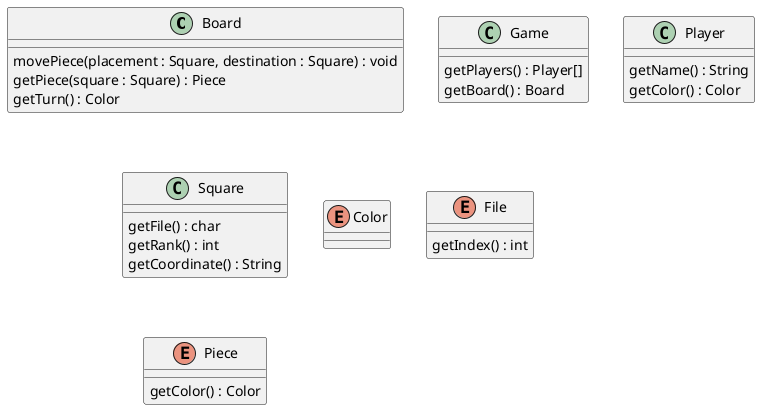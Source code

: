 @startuml

class Board
class Game
class Player
class Square
enum Color
enum File
enum Piece

class Square {
    getFile() : char
    getRank() : int
    getCoordinate() : String
}

class Board {
    movePiece(placement : Square, destination : Square) : void
    getPiece(square : Square) : Piece
    getTurn() : Color
}

class Player {
    getName() : String
    getColor() : Color
}

enum Piece {
    getColor() : Color
}

class Game {
    getPlayers() : Player[]
    getBoard() : Board
}

enum File {
    getIndex() : int
}

@enduml
